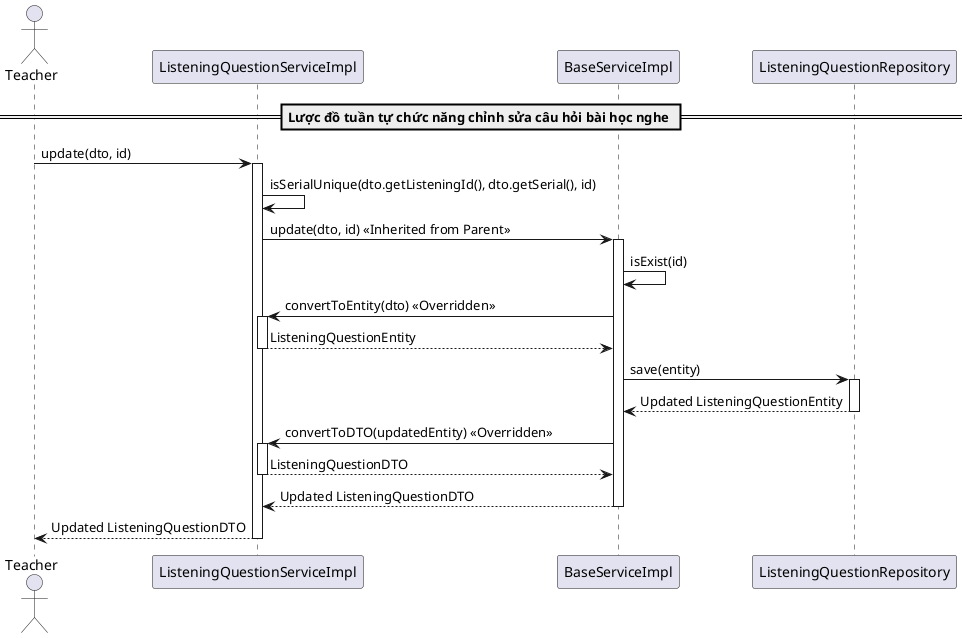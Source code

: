 @startuml updateListeningQuestion

actor Teacher
participant "ListeningQuestionServiceImpl" as ListeningQuestionService
participant "BaseServiceImpl" as BaseService
participant "ListeningQuestionRepository" as Repository


== Lược đồ tuần tự chức năng chỉnh sửa câu hỏi bài học nghe ==
Teacher -> ListeningQuestionService: update(dto, id)
activate ListeningQuestionService

ListeningQuestionService -> ListeningQuestionService: isSerialUnique(dto.getListeningId(), dto.getSerial(), id)
ListeningQuestionService -> BaseService: update(dto, id) << Inherited from Parent >>
activate BaseService

BaseService -> BaseService: isExist(id)
BaseService -> ListeningQuestionService: convertToEntity(dto) << Overridden >>
activate ListeningQuestionService
ListeningQuestionService --> BaseService: ListeningQuestionEntity
deactivate ListeningQuestionService

BaseService -> Repository: save(entity)
activate Repository
Repository --> BaseService: Updated ListeningQuestionEntity
deactivate Repository

BaseService -> ListeningQuestionService: convertToDTO(updatedEntity) << Overridden >>
activate ListeningQuestionService
ListeningQuestionService --> BaseService: ListeningQuestionDTO
deactivate ListeningQuestionService

BaseService --> ListeningQuestionService: Updated ListeningQuestionDTO
deactivate BaseService

ListeningQuestionService --> Teacher: Updated ListeningQuestionDTO
deactivate ListeningQuestionService

@enduml
